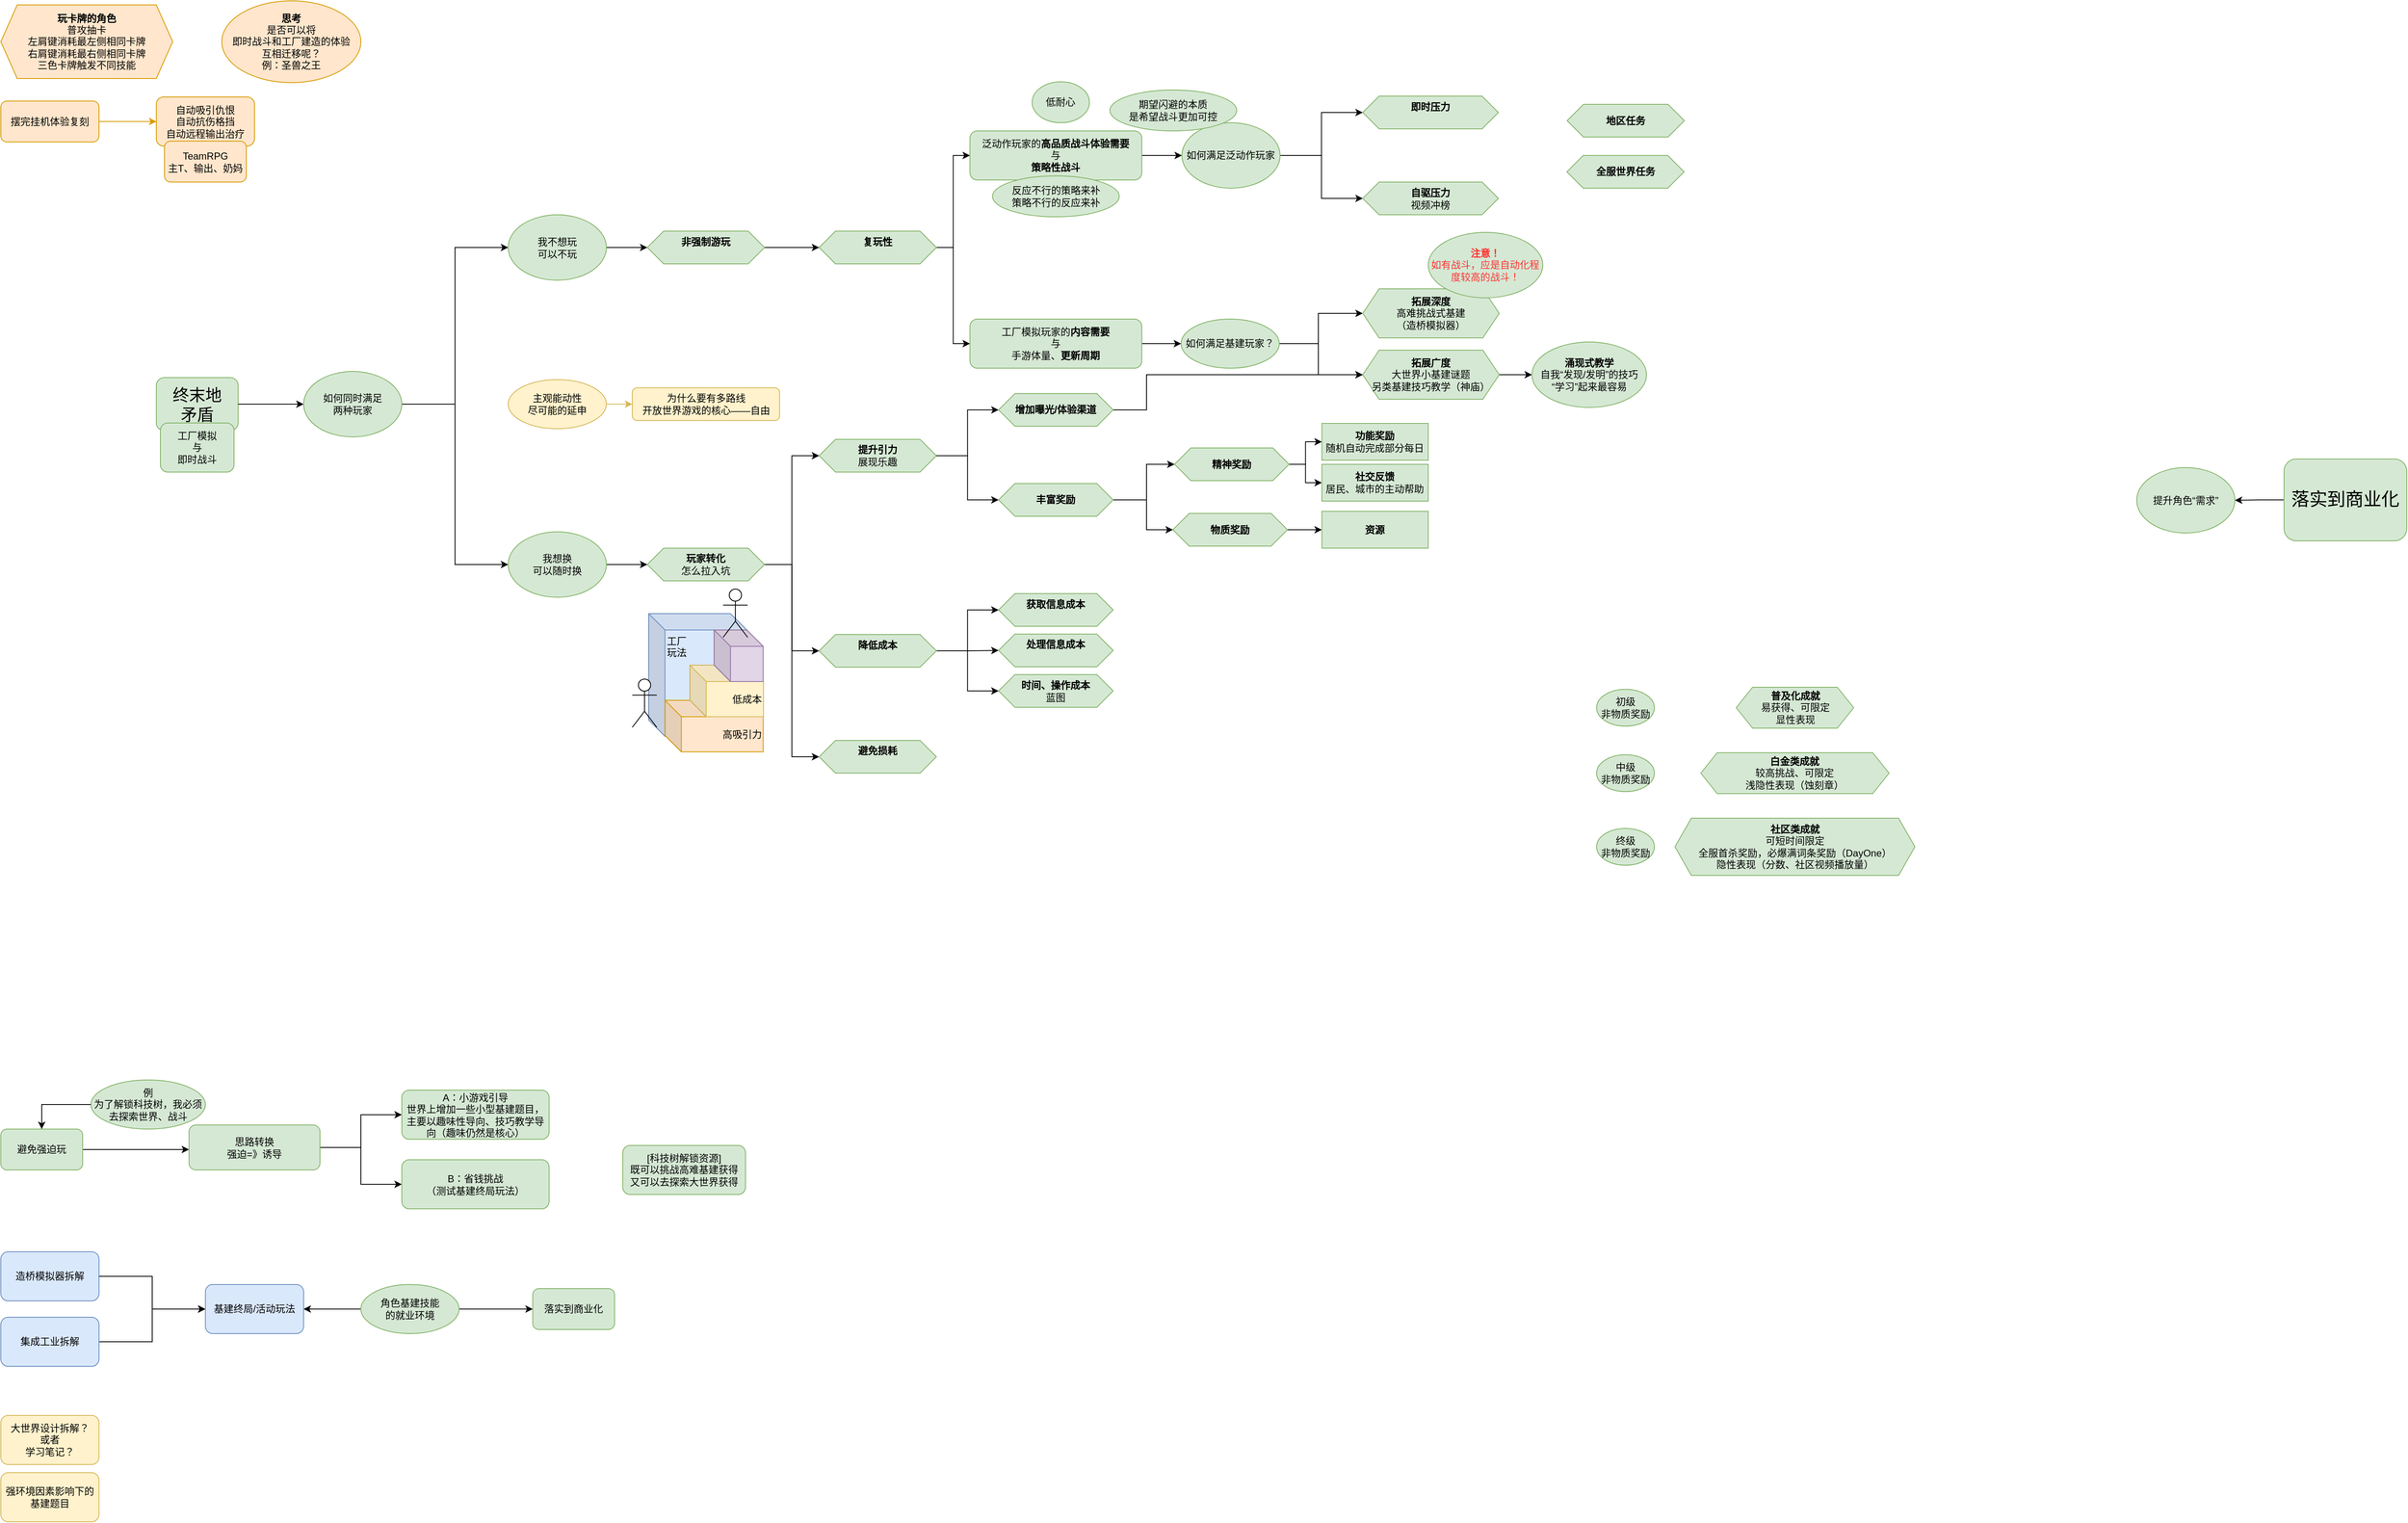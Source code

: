 <mxfile version="26.1.3">
  <diagram name="第 1 页" id="RhZ9GITMeFinJcavsqx3">
    <mxGraphModel dx="1319" dy="1969" grid="1" gridSize="10" guides="1" tooltips="1" connect="1" arrows="1" fold="1" page="1" pageScale="1" pageWidth="827" pageHeight="1169" math="0" shadow="0">
      <root>
        <mxCell id="0" />
        <mxCell id="1" parent="0" />
        <mxCell id="B1U6UZod1yELh5h2z6GY-1" value="造桥模拟器拆解" style="rounded=1;whiteSpace=wrap;html=1;fillColor=#dae8fc;strokeColor=#6c8ebf;" parent="1" vertex="1">
          <mxGeometry x="10" y="360" width="120" height="60" as="geometry" />
        </mxCell>
        <mxCell id="kGgEO_SU46H8N8yzpL3u-17" style="edgeStyle=orthogonalEdgeStyle;rounded=0;orthogonalLoop=1;jettySize=auto;html=1;entryX=0;entryY=0.5;entryDx=0;entryDy=0;" parent="1" source="B1U6UZod1yELh5h2z6GY-2" target="kGgEO_SU46H8N8yzpL3u-15" edge="1">
          <mxGeometry relative="1" as="geometry" />
        </mxCell>
        <mxCell id="B1U6UZod1yELh5h2z6GY-2" value="集成工业拆解" style="whiteSpace=wrap;html=1;rounded=1;fillColor=#dae8fc;strokeColor=#6c8ebf;" parent="1" vertex="1">
          <mxGeometry x="10" y="440" width="120" height="60" as="geometry" />
        </mxCell>
        <mxCell id="kGgEO_SU46H8N8yzpL3u-11" style="edgeStyle=orthogonalEdgeStyle;rounded=0;orthogonalLoop=1;jettySize=auto;html=1;" parent="1" source="kGgEO_SU46H8N8yzpL3u-1" edge="1">
          <mxGeometry relative="1" as="geometry">
            <mxPoint x="240" y="235" as="targetPoint" />
          </mxGeometry>
        </mxCell>
        <mxCell id="kGgEO_SU46H8N8yzpL3u-1" value="&lt;div&gt;避免强迫玩&lt;/div&gt;" style="rounded=1;whiteSpace=wrap;html=1;fillColor=#d5e8d4;strokeColor=#82b366;" parent="1" vertex="1">
          <mxGeometry x="10" y="210" width="100" height="50" as="geometry" />
        </mxCell>
        <mxCell id="kGgEO_SU46H8N8yzpL3u-2" value="大世界设计拆解？&lt;div&gt;或者&lt;/div&gt;&lt;div&gt;学习笔记？&lt;/div&gt;" style="rounded=1;whiteSpace=wrap;html=1;fillColor=#fff2cc;strokeColor=#d6b656;" parent="1" vertex="1">
          <mxGeometry x="10" y="560" width="120" height="60" as="geometry" />
        </mxCell>
        <mxCell id="kGgEO_SU46H8N8yzpL3u-3" value="为什么要有多路线&lt;div&gt;开放世界游戏的核心——自由&lt;/div&gt;" style="rounded=1;whiteSpace=wrap;html=1;fillColor=#fff2cc;strokeColor=#d6b656;" parent="1" vertex="1">
          <mxGeometry x="781.63" y="-696" width="180" height="40" as="geometry" />
        </mxCell>
        <mxCell id="kGgEO_SU46H8N8yzpL3u-4" value="&lt;div&gt;&lt;span style=&quot;background-color: transparent; color: light-dark(rgb(0, 0, 0), rgb(255, 255, 255));&quot;&gt;[科技树解锁资源]&lt;/span&gt;&lt;/div&gt;&lt;div&gt;既可以挑战高难基建获得&lt;/div&gt;&lt;div&gt;又可以去探索大世界获得&lt;/div&gt;" style="rounded=1;whiteSpace=wrap;html=1;fillColor=#d5e8d4;strokeColor=#82b366;" parent="1" vertex="1">
          <mxGeometry x="770" y="230" width="150" height="60" as="geometry" />
        </mxCell>
        <mxCell id="kGgEO_SU46H8N8yzpL3u-8" value="例&lt;div&gt;为了解锁科技树，我必须去探索世界、战斗&lt;/div&gt;" style="ellipse;whiteSpace=wrap;html=1;fillColor=#d5e8d4;strokeColor=#82b366;" parent="1" vertex="1">
          <mxGeometry x="120" y="150" width="140" height="60" as="geometry" />
        </mxCell>
        <mxCell id="kGgEO_SU46H8N8yzpL3u-18" style="edgeStyle=orthogonalEdgeStyle;rounded=0;orthogonalLoop=1;jettySize=auto;html=1;entryX=0;entryY=0.5;entryDx=0;entryDy=0;" parent="1" source="kGgEO_SU46H8N8yzpL3u-12" target="kGgEO_SU46H8N8yzpL3u-19" edge="1">
          <mxGeometry relative="1" as="geometry">
            <mxPoint x="520" y="190" as="targetPoint" />
          </mxGeometry>
        </mxCell>
        <mxCell id="kGgEO_SU46H8N8yzpL3u-21" style="edgeStyle=orthogonalEdgeStyle;rounded=0;orthogonalLoop=1;jettySize=auto;html=1;entryX=0;entryY=0.5;entryDx=0;entryDy=0;" parent="1" source="kGgEO_SU46H8N8yzpL3u-12" target="kGgEO_SU46H8N8yzpL3u-20" edge="1">
          <mxGeometry relative="1" as="geometry" />
        </mxCell>
        <mxCell id="kGgEO_SU46H8N8yzpL3u-12" value="思路转换&lt;div&gt;强迫=》诱导&lt;/div&gt;" style="rounded=1;whiteSpace=wrap;html=1;fillColor=#d5e8d4;strokeColor=#82b366;" parent="1" vertex="1">
          <mxGeometry x="240" y="205" width="160" height="55" as="geometry" />
        </mxCell>
        <mxCell id="kGgEO_SU46H8N8yzpL3u-14" style="edgeStyle=orthogonalEdgeStyle;rounded=0;orthogonalLoop=1;jettySize=auto;html=1;entryX=0.5;entryY=0;entryDx=0;entryDy=0;" parent="1" source="kGgEO_SU46H8N8yzpL3u-8" target="kGgEO_SU46H8N8yzpL3u-1" edge="1">
          <mxGeometry relative="1" as="geometry">
            <mxPoint x="50" y="180" as="targetPoint" />
          </mxGeometry>
        </mxCell>
        <mxCell id="kGgEO_SU46H8N8yzpL3u-15" value="基建终局/活动玩法" style="rounded=1;whiteSpace=wrap;html=1;fillColor=#dae8fc;strokeColor=#6c8ebf;" parent="1" vertex="1">
          <mxGeometry x="260" y="400" width="120" height="60" as="geometry" />
        </mxCell>
        <mxCell id="kGgEO_SU46H8N8yzpL3u-16" style="edgeStyle=orthogonalEdgeStyle;rounded=0;orthogonalLoop=1;jettySize=auto;html=1;entryX=0;entryY=0.5;entryDx=0;entryDy=0;" parent="1" source="B1U6UZod1yELh5h2z6GY-1" target="kGgEO_SU46H8N8yzpL3u-15" edge="1">
          <mxGeometry relative="1" as="geometry">
            <mxPoint x="180" y="490" as="targetPoint" />
          </mxGeometry>
        </mxCell>
        <mxCell id="kGgEO_SU46H8N8yzpL3u-19" value="A：小游戏引导&lt;br&gt;&lt;div&gt;世界上增加一些小型基建题目，主要以趣味性导向、技巧教学导向（趣味仍然是核心）&lt;/div&gt;" style="rounded=1;whiteSpace=wrap;html=1;fillColor=#d5e8d4;strokeColor=#82b366;" parent="1" vertex="1">
          <mxGeometry x="500" y="162.5" width="180" height="60" as="geometry" />
        </mxCell>
        <mxCell id="kGgEO_SU46H8N8yzpL3u-20" value="B：省钱挑战&lt;div&gt;（测试基建终局玩法）&lt;/div&gt;" style="rounded=1;whiteSpace=wrap;html=1;fillColor=#d5e8d4;strokeColor=#82b366;" parent="1" vertex="1">
          <mxGeometry x="500" y="247.5" width="180" height="60" as="geometry" />
        </mxCell>
        <mxCell id="kGgEO_SU46H8N8yzpL3u-23" style="edgeStyle=orthogonalEdgeStyle;rounded=0;orthogonalLoop=1;jettySize=auto;html=1;exitX=1;exitY=0.5;exitDx=0;exitDy=0;fillColor=#fff2cc;strokeColor=#d6b656;" parent="1" source="kGgEO_SU46H8N8yzpL3u-22" target="kGgEO_SU46H8N8yzpL3u-3" edge="1">
          <mxGeometry relative="1" as="geometry" />
        </mxCell>
        <mxCell id="kGgEO_SU46H8N8yzpL3u-22" value="主观能动性&lt;div&gt;尽可能的延申&lt;/div&gt;" style="ellipse;whiteSpace=wrap;html=1;fillColor=#fff2cc;strokeColor=#d6b656;" parent="1" vertex="1">
          <mxGeometry x="630" y="-706" width="120" height="60" as="geometry" />
        </mxCell>
        <mxCell id="388vTkkMdeMJTLY4A_z5-19" style="edgeStyle=orthogonalEdgeStyle;rounded=0;orthogonalLoop=1;jettySize=auto;html=1;entryX=0;entryY=0.5;entryDx=0;entryDy=0;" parent="1" source="kGgEO_SU46H8N8yzpL3u-25" target="388vTkkMdeMJTLY4A_z5-23" edge="1">
          <mxGeometry relative="1" as="geometry">
            <Array as="points">
              <mxPoint x="1620" y="-750" />
              <mxPoint x="1620" y="-787" />
            </Array>
          </mxGeometry>
        </mxCell>
        <mxCell id="388vTkkMdeMJTLY4A_z5-20" style="edgeStyle=orthogonalEdgeStyle;rounded=0;orthogonalLoop=1;jettySize=auto;html=1;entryX=0;entryY=0.5;entryDx=0;entryDy=0;" parent="1" source="kGgEO_SU46H8N8yzpL3u-25" target="388vTkkMdeMJTLY4A_z5-22" edge="1">
          <mxGeometry relative="1" as="geometry">
            <Array as="points">
              <mxPoint x="1620" y="-750" />
              <mxPoint x="1620" y="-712" />
            </Array>
          </mxGeometry>
        </mxCell>
        <mxCell id="kGgEO_SU46H8N8yzpL3u-25" value="如何满足基建玩家？" style="ellipse;whiteSpace=wrap;html=1;fillColor=#d5e8d4;strokeColor=#82b366;" parent="1" vertex="1">
          <mxGeometry x="1452.25" y="-780" width="120" height="60" as="geometry" />
        </mxCell>
        <mxCell id="AUtjhlDqdxDyBtAkLGqu-29" style="edgeStyle=orthogonalEdgeStyle;rounded=0;orthogonalLoop=1;jettySize=auto;html=1;entryX=0;entryY=0.5;entryDx=0;entryDy=0;" parent="1" source="kGgEO_SU46H8N8yzpL3u-26" target="AUtjhlDqdxDyBtAkLGqu-1" edge="1">
          <mxGeometry relative="1" as="geometry" />
        </mxCell>
        <mxCell id="AUtjhlDqdxDyBtAkLGqu-30" style="edgeStyle=orthogonalEdgeStyle;rounded=0;orthogonalLoop=1;jettySize=auto;html=1;entryX=0;entryY=0.5;entryDx=0;entryDy=0;" parent="1" source="kGgEO_SU46H8N8yzpL3u-26" target="AUtjhlDqdxDyBtAkLGqu-2" edge="1">
          <mxGeometry relative="1" as="geometry" />
        </mxCell>
        <mxCell id="kGgEO_SU46H8N8yzpL3u-26" value="如何满足泛动作玩家" style="ellipse;whiteSpace=wrap;html=1;fillColor=#d5e8d4;strokeColor=#82b366;" parent="1" vertex="1">
          <mxGeometry x="1453.25" y="-1020" width="120" height="80" as="geometry" />
        </mxCell>
        <mxCell id="kGgEO_SU46H8N8yzpL3u-27" value="&lt;b&gt;时间、操作成本&lt;/b&gt;&lt;div&gt;蓝图&lt;/div&gt;" style="shape=hexagon;perimeter=hexagonPerimeter2;whiteSpace=wrap;html=1;fixedSize=1;fillColor=#d5e8d4;strokeColor=#82b366;" parent="1" vertex="1">
          <mxGeometry x="1229.25" y="-345.5" width="140" height="40" as="geometry" />
        </mxCell>
        <mxCell id="kGgEO_SU46H8N8yzpL3u-29" value="&lt;div&gt;落实到商业化&lt;/div&gt;" style="rounded=1;whiteSpace=wrap;html=1;fillColor=#d5e8d4;strokeColor=#82b366;" parent="1" vertex="1">
          <mxGeometry x="660" y="405" width="100" height="50" as="geometry" />
        </mxCell>
        <mxCell id="kGgEO_SU46H8N8yzpL3u-31" style="edgeStyle=orthogonalEdgeStyle;rounded=0;orthogonalLoop=1;jettySize=auto;html=1;entryX=1;entryY=0.5;entryDx=0;entryDy=0;" parent="1" source="kGgEO_SU46H8N8yzpL3u-30" target="kGgEO_SU46H8N8yzpL3u-15" edge="1">
          <mxGeometry relative="1" as="geometry" />
        </mxCell>
        <mxCell id="kGgEO_SU46H8N8yzpL3u-32" style="edgeStyle=orthogonalEdgeStyle;rounded=0;orthogonalLoop=1;jettySize=auto;html=1;entryX=0;entryY=0.5;entryDx=0;entryDy=0;" parent="1" source="kGgEO_SU46H8N8yzpL3u-30" target="kGgEO_SU46H8N8yzpL3u-29" edge="1">
          <mxGeometry relative="1" as="geometry" />
        </mxCell>
        <mxCell id="kGgEO_SU46H8N8yzpL3u-30" value="角色基建技能&lt;div&gt;的就业环境&lt;/div&gt;" style="ellipse;whiteSpace=wrap;html=1;fillColor=#d5e8d4;strokeColor=#82b366;" parent="1" vertex="1">
          <mxGeometry x="450" y="400" width="120" height="60" as="geometry" />
        </mxCell>
        <mxCell id="pUG2tHhP4DYLu4sSkxo_-3" value="" style="edgeStyle=orthogonalEdgeStyle;rounded=0;orthogonalLoop=1;jettySize=auto;html=1;fillColor=#ffe6cc;strokeColor=#d79b00;" parent="1" source="pUG2tHhP4DYLu4sSkxo_-1" target="pUG2tHhP4DYLu4sSkxo_-2" edge="1">
          <mxGeometry relative="1" as="geometry" />
        </mxCell>
        <mxCell id="pUG2tHhP4DYLu4sSkxo_-1" value="摆完挂机体验复刻" style="rounded=1;whiteSpace=wrap;html=1;fillColor=#ffe6cc;strokeColor=#d79b00;" parent="1" vertex="1">
          <mxGeometry x="10" y="-1046.5" width="120" height="50" as="geometry" />
        </mxCell>
        <mxCell id="pUG2tHhP4DYLu4sSkxo_-2" value="自动吸引仇恨&lt;div&gt;自动抗伤格挡&lt;/div&gt;&lt;div&gt;自动远程输出治疗&lt;/div&gt;" style="whiteSpace=wrap;html=1;rounded=1;fillColor=#ffe6cc;strokeColor=#d79b00;" parent="1" vertex="1">
          <mxGeometry x="200" y="-1051.5" width="120" height="60" as="geometry" />
        </mxCell>
        <mxCell id="388vTkkMdeMJTLY4A_z5-1" value="强环境因素影响下的基建题目" style="rounded=1;whiteSpace=wrap;html=1;fillColor=#fff2cc;strokeColor=#d6b656;" parent="1" vertex="1">
          <mxGeometry x="10" y="630" width="120" height="60" as="geometry" />
        </mxCell>
        <mxCell id="388vTkkMdeMJTLY4A_z5-2" value="终末地&lt;div&gt;矛盾&lt;/div&gt;" style="rounded=1;whiteSpace=wrap;html=1;fillColor=#d5e8d4;strokeColor=#82b366;fontSize=20;" parent="1" vertex="1">
          <mxGeometry x="200" y="-708.5" width="100" height="65" as="geometry" />
        </mxCell>
        <mxCell id="388vTkkMdeMJTLY4A_z5-13" style="edgeStyle=orthogonalEdgeStyle;rounded=0;orthogonalLoop=1;jettySize=auto;html=1;" parent="1" source="388vTkkMdeMJTLY4A_z5-4" target="kGgEO_SU46H8N8yzpL3u-25" edge="1">
          <mxGeometry relative="1" as="geometry" />
        </mxCell>
        <mxCell id="388vTkkMdeMJTLY4A_z5-4" value="工厂模拟玩家的&lt;b&gt;内容需要&lt;/b&gt;&lt;div&gt;与&lt;/div&gt;&lt;div&gt;手游体量、&lt;b&gt;更新周期&lt;/b&gt;&lt;/div&gt;" style="whiteSpace=wrap;html=1;fillColor=#d5e8d4;strokeColor=#82b366;rounded=1;" parent="1" vertex="1">
          <mxGeometry x="1194.25" y="-780" width="210" height="60" as="geometry" />
        </mxCell>
        <mxCell id="388vTkkMdeMJTLY4A_z5-14" style="edgeStyle=orthogonalEdgeStyle;rounded=0;orthogonalLoop=1;jettySize=auto;html=1;entryX=0;entryY=0.5;entryDx=0;entryDy=0;" parent="1" source="388vTkkMdeMJTLY4A_z5-9" target="kGgEO_SU46H8N8yzpL3u-26" edge="1">
          <mxGeometry relative="1" as="geometry" />
        </mxCell>
        <mxCell id="388vTkkMdeMJTLY4A_z5-9" value="泛动作玩家的&lt;b&gt;高品质战斗体验需要&lt;/b&gt;&lt;div&gt;与&lt;/div&gt;&lt;div&gt;&lt;b&gt;策略性战斗&lt;/b&gt;&lt;/div&gt;" style="whiteSpace=wrap;html=1;fillColor=#d5e8d4;strokeColor=#82b366;rounded=1;" parent="1" vertex="1">
          <mxGeometry x="1194.25" y="-1010" width="210" height="60" as="geometry" />
        </mxCell>
        <mxCell id="388vTkkMdeMJTLY4A_z5-15" style="edgeStyle=orthogonalEdgeStyle;rounded=0;orthogonalLoop=1;jettySize=auto;html=1;entryX=0;entryY=0.5;entryDx=0;entryDy=0;exitX=1;exitY=0.5;exitDx=0;exitDy=0;" parent="1" source="388vTkkMdeMJTLY4A_z5-2" target="kGgEO_SU46H8N8yzpL3u-13" edge="1">
          <mxGeometry relative="1" as="geometry" />
        </mxCell>
        <mxCell id="388vTkkMdeMJTLY4A_z5-11" value="工厂模拟&lt;div&gt;与&lt;/div&gt;&lt;div&gt;即时战斗&lt;/div&gt;" style="whiteSpace=wrap;html=1;fillColor=#d5e8d4;strokeColor=#82b366;rounded=1;" parent="1" vertex="1">
          <mxGeometry x="205" y="-653" width="90" height="60" as="geometry" />
        </mxCell>
        <mxCell id="E2V_wxRTV4U5y0q80jQ0-16" style="edgeStyle=orthogonalEdgeStyle;rounded=0;orthogonalLoop=1;jettySize=auto;html=1;entryX=0;entryY=0.5;entryDx=0;entryDy=0;" parent="1" source="kGgEO_SU46H8N8yzpL3u-13" target="E2V_wxRTV4U5y0q80jQ0-14" edge="1">
          <mxGeometry relative="1" as="geometry" />
        </mxCell>
        <mxCell id="E2V_wxRTV4U5y0q80jQ0-17" style="edgeStyle=orthogonalEdgeStyle;rounded=0;orthogonalLoop=1;jettySize=auto;html=1;entryX=0;entryY=0.5;entryDx=0;entryDy=0;" parent="1" source="kGgEO_SU46H8N8yzpL3u-13" target="E2V_wxRTV4U5y0q80jQ0-15" edge="1">
          <mxGeometry relative="1" as="geometry" />
        </mxCell>
        <mxCell id="kGgEO_SU46H8N8yzpL3u-13" value="如何同时满足&lt;div&gt;两种玩家&lt;/div&gt;" style="ellipse;whiteSpace=wrap;html=1;fillColor=#d5e8d4;strokeColor=#82b366;" parent="1" vertex="1">
          <mxGeometry x="380" y="-716" width="120" height="80" as="geometry" />
        </mxCell>
        <mxCell id="E2V_wxRTV4U5y0q80jQ0-19" value="" style="edgeStyle=orthogonalEdgeStyle;rounded=0;orthogonalLoop=1;jettySize=auto;html=1;" parent="1" source="388vTkkMdeMJTLY4A_z5-22" target="E2V_wxRTV4U5y0q80jQ0-12" edge="1">
          <mxGeometry relative="1" as="geometry" />
        </mxCell>
        <mxCell id="388vTkkMdeMJTLY4A_z5-22" value="&lt;div&gt;&lt;b&gt;拓展广度&lt;/b&gt;&lt;/div&gt;大世界小基建谜题&lt;div&gt;另类基建技巧教学（神庙）&lt;/div&gt;" style="shape=hexagon;perimeter=hexagonPerimeter2;whiteSpace=wrap;html=1;fixedSize=1;fillColor=#d5e8d4;strokeColor=#82b366;" parent="1" vertex="1">
          <mxGeometry x="1674.25" y="-742" width="166.75" height="60" as="geometry" />
        </mxCell>
        <mxCell id="388vTkkMdeMJTLY4A_z5-23" value="&lt;div&gt;&lt;b style=&quot;background-color: transparent; color: light-dark(rgb(0, 0, 0), rgb(255, 255, 255));&quot;&gt;拓展&lt;/b&gt;&lt;b&gt;深度&lt;/b&gt;&lt;/div&gt;高难挑战式基建&lt;div&gt;（造桥模拟器）&lt;/div&gt;" style="shape=hexagon;perimeter=hexagonPerimeter2;whiteSpace=wrap;html=1;fixedSize=1;fillColor=#d5e8d4;strokeColor=#82b366;" parent="1" vertex="1">
          <mxGeometry x="1674.25" y="-817" width="166.75" height="60" as="geometry" />
        </mxCell>
        <mxCell id="388vTkkMdeMJTLY4A_z5-24" value="&lt;b&gt;获取信息成本&lt;/b&gt;&lt;div&gt;&lt;br&gt;&lt;/div&gt;" style="shape=hexagon;perimeter=hexagonPerimeter2;whiteSpace=wrap;html=1;fixedSize=1;fillColor=#d5e8d4;strokeColor=#82b366;fontColor=#000000;" parent="1" vertex="1">
          <mxGeometry x="1229.25" y="-444.5" width="140" height="40" as="geometry" />
        </mxCell>
        <mxCell id="388vTkkMdeMJTLY4A_z5-27" value="&lt;b&gt;社区类成就&lt;/b&gt;&lt;div&gt;可短时间限定&lt;br&gt;&lt;div&gt;全服首杀奖励，必爆满词条奖励（DayOne）&lt;/div&gt;&lt;/div&gt;&lt;div&gt;隐性表现（分数、社区视频播放量）&lt;/div&gt;" style="shape=hexagon;perimeter=hexagonPerimeter2;whiteSpace=wrap;html=1;fixedSize=1;fillColor=#d5e8d4;strokeColor=#82b366;" parent="1" vertex="1">
          <mxGeometry x="2055.75" y="-170" width="293.25" height="70" as="geometry" />
        </mxCell>
        <mxCell id="388vTkkMdeMJTLY4A_z5-30" value="&lt;div&gt;&lt;b&gt;思考&lt;/b&gt;&lt;/div&gt;是否可以将&lt;div&gt;即时战斗和工厂建造的体验&lt;/div&gt;&lt;div&gt;互相迁移呢？&lt;div&gt;例：圣兽之王&lt;/div&gt;&lt;/div&gt;" style="ellipse;whiteSpace=wrap;html=1;fillColor=#ffe6cc;strokeColor=#d79b00;" parent="1" vertex="1">
          <mxGeometry x="280" y="-1169" width="170" height="100" as="geometry" />
        </mxCell>
        <mxCell id="388vTkkMdeMJTLY4A_z5-31" value="低耐心" style="ellipse;whiteSpace=wrap;html=1;fillColor=#d5e8d4;strokeColor=#82b366;" parent="1" vertex="1">
          <mxGeometry x="1270.25" y="-1070" width="70" height="50" as="geometry" />
        </mxCell>
        <mxCell id="E2V_wxRTV4U5y0q80jQ0-20" style="edgeStyle=orthogonalEdgeStyle;rounded=0;orthogonalLoop=1;jettySize=auto;html=1;entryX=1;entryY=0.5;entryDx=0;entryDy=0;" parent="1" source="388vTkkMdeMJTLY4A_z5-32" target="E2V_wxRTV4U5y0q80jQ0-21" edge="1">
          <mxGeometry relative="1" as="geometry">
            <mxPoint x="2410" y="-784.5" as="targetPoint" />
          </mxGeometry>
        </mxCell>
        <mxCell id="388vTkkMdeMJTLY4A_z5-32" value="&lt;div&gt;落实到商业化&lt;/div&gt;" style="rounded=1;whiteSpace=wrap;html=1;fillColor=#d5e8d4;strokeColor=#82b366;fontSize=22;" parent="1" vertex="1">
          <mxGeometry x="2800" y="-609" width="150" height="100" as="geometry" />
        </mxCell>
        <mxCell id="388vTkkMdeMJTLY4A_z5-33" value="&lt;div&gt;TeamRPG&lt;/div&gt;&lt;div&gt;主T、输出、奶妈&lt;/div&gt;" style="rounded=1;whiteSpace=wrap;html=1;fillColor=#ffe6cc;strokeColor=#d79b00;" parent="1" vertex="1">
          <mxGeometry x="210" y="-997.5" width="100" height="50" as="geometry" />
        </mxCell>
        <mxCell id="AUtjhlDqdxDyBtAkLGqu-4" style="edgeStyle=orthogonalEdgeStyle;rounded=0;orthogonalLoop=1;jettySize=auto;html=1;entryX=0;entryY=0.5;entryDx=0;entryDy=0;" parent="1" source="388vTkkMdeMJTLY4A_z5-34" target="AUtjhlDqdxDyBtAkLGqu-3" edge="1">
          <mxGeometry relative="1" as="geometry" />
        </mxCell>
        <mxCell id="388vTkkMdeMJTLY4A_z5-34" value="&lt;b&gt;提升引力&lt;/b&gt;&lt;div&gt;展现乐趣&lt;/div&gt;" style="shape=hexagon;perimeter=hexagonPerimeter2;whiteSpace=wrap;html=1;fixedSize=1;fillColor=#d5e8d4;strokeColor=#82b366;" parent="1" vertex="1">
          <mxGeometry x="1010" y="-633" width="143.25" height="40" as="geometry" />
        </mxCell>
        <mxCell id="FDc-59-8ZBCOkhqRoac4-9" style="edgeStyle=orthogonalEdgeStyle;rounded=0;orthogonalLoop=1;jettySize=auto;html=1;entryX=0;entryY=0.5;entryDx=0;entryDy=0;" parent="1" source="E2V_wxRTV4U5y0q80jQ0-3" target="388vTkkMdeMJTLY4A_z5-24" edge="1">
          <mxGeometry relative="1" as="geometry" />
        </mxCell>
        <mxCell id="FDc-59-8ZBCOkhqRoac4-10" style="edgeStyle=orthogonalEdgeStyle;rounded=0;orthogonalLoop=1;jettySize=auto;html=1;entryX=0;entryY=0.5;entryDx=0;entryDy=0;" parent="1" source="E2V_wxRTV4U5y0q80jQ0-3" target="kGgEO_SU46H8N8yzpL3u-27" edge="1">
          <mxGeometry relative="1" as="geometry" />
        </mxCell>
        <mxCell id="FDc-59-8ZBCOkhqRoac4-11" style="edgeStyle=orthogonalEdgeStyle;rounded=0;orthogonalLoop=1;jettySize=auto;html=1;entryX=0;entryY=0.5;entryDx=0;entryDy=0;exitX=1;exitY=0.5;exitDx=0;exitDy=0;" parent="1" source="388vTkkMdeMJTLY4A_z5-34" target="FDc-59-8ZBCOkhqRoac4-17" edge="1">
          <mxGeometry relative="1" as="geometry" />
        </mxCell>
        <mxCell id="AUtjhlDqdxDyBtAkLGqu-27" style="edgeStyle=orthogonalEdgeStyle;rounded=0;orthogonalLoop=1;jettySize=auto;html=1;entryX=0;entryY=0.5;entryDx=0;entryDy=0;" parent="1" source="E2V_wxRTV4U5y0q80jQ0-3" target="AUtjhlDqdxDyBtAkLGqu-26" edge="1">
          <mxGeometry relative="1" as="geometry" />
        </mxCell>
        <mxCell id="E2V_wxRTV4U5y0q80jQ0-3" value="&lt;b&gt;降低成本&lt;/b&gt;&lt;br&gt;&lt;div&gt;&lt;b&gt;&lt;br&gt;&lt;/b&gt;&lt;/div&gt;" style="shape=hexagon;perimeter=hexagonPerimeter2;whiteSpace=wrap;html=1;fixedSize=1;fillColor=#d5e8d4;strokeColor=#82b366;" parent="1" vertex="1">
          <mxGeometry x="1010" y="-394.5" width="143.25" height="40" as="geometry" />
        </mxCell>
        <mxCell id="FDc-59-8ZBCOkhqRoac4-8" style="edgeStyle=orthogonalEdgeStyle;rounded=0;orthogonalLoop=1;jettySize=auto;html=1;entryX=0;entryY=0.5;entryDx=0;entryDy=0;" parent="1" source="E2V_wxRTV4U5y0q80jQ0-4" target="E2V_wxRTV4U5y0q80jQ0-3" edge="1">
          <mxGeometry relative="1" as="geometry" />
        </mxCell>
        <mxCell id="FDc-59-8ZBCOkhqRoac4-14" style="edgeStyle=orthogonalEdgeStyle;rounded=0;orthogonalLoop=1;jettySize=auto;html=1;entryX=0;entryY=0.5;entryDx=0;entryDy=0;" parent="1" source="E2V_wxRTV4U5y0q80jQ0-4" target="FDc-59-8ZBCOkhqRoac4-13" edge="1">
          <mxGeometry relative="1" as="geometry" />
        </mxCell>
        <mxCell id="FDc-59-8ZBCOkhqRoac4-15" style="edgeStyle=orthogonalEdgeStyle;rounded=0;orthogonalLoop=1;jettySize=auto;html=1;entryX=0;entryY=0.5;entryDx=0;entryDy=0;" parent="1" source="E2V_wxRTV4U5y0q80jQ0-4" target="388vTkkMdeMJTLY4A_z5-34" edge="1">
          <mxGeometry relative="1" as="geometry" />
        </mxCell>
        <mxCell id="E2V_wxRTV4U5y0q80jQ0-4" value="&lt;b&gt;玩家转化&lt;/b&gt;&lt;div&gt;怎么拉入坑&lt;/div&gt;" style="shape=hexagon;perimeter=hexagonPerimeter2;whiteSpace=wrap;html=1;fixedSize=1;fillColor=#d5e8d4;strokeColor=#82b366;" parent="1" vertex="1">
          <mxGeometry x="800" y="-500" width="143.25" height="40" as="geometry" />
        </mxCell>
        <mxCell id="E2V_wxRTV4U5y0q80jQ0-5" value="反应不行的策略来补&lt;div&gt;策略不行的反应来补&lt;/div&gt;" style="ellipse;whiteSpace=wrap;html=1;fillColor=#d5e8d4;strokeColor=#82b366;" parent="1" vertex="1">
          <mxGeometry x="1221.75" y="-955" width="155" height="50" as="geometry" />
        </mxCell>
        <mxCell id="E2V_wxRTV4U5y0q80jQ0-10" value="期望闪避的本质&lt;div&gt;是希望战斗更加可控&lt;/div&gt;" style="ellipse;whiteSpace=wrap;html=1;fillColor=#d5e8d4;strokeColor=#82b366;" parent="1" vertex="1">
          <mxGeometry x="1365.25" y="-1060" width="155" height="50" as="geometry" />
        </mxCell>
        <mxCell id="E2V_wxRTV4U5y0q80jQ0-12" value="&lt;div&gt;&lt;b&gt;涌现式教学&lt;/b&gt;&lt;/div&gt;自我“发现/发明”的技巧&lt;div&gt;“学习”起来最容易&lt;/div&gt;" style="ellipse;whiteSpace=wrap;html=1;fillColor=#d5e8d4;strokeColor=#82b366;" parent="1" vertex="1">
          <mxGeometry x="1881" y="-752" width="140" height="80" as="geometry" />
        </mxCell>
        <mxCell id="AUtjhlDqdxDyBtAkLGqu-33" style="edgeStyle=orthogonalEdgeStyle;rounded=0;orthogonalLoop=1;jettySize=auto;html=1;entryX=0;entryY=0.5;entryDx=0;entryDy=0;" parent="1" source="E2V_wxRTV4U5y0q80jQ0-13" target="388vTkkMdeMJTLY4A_z5-9" edge="1">
          <mxGeometry relative="1" as="geometry" />
        </mxCell>
        <mxCell id="AUtjhlDqdxDyBtAkLGqu-34" style="edgeStyle=orthogonalEdgeStyle;rounded=0;orthogonalLoop=1;jettySize=auto;html=1;entryX=0;entryY=0.5;entryDx=0;entryDy=0;" parent="1" source="E2V_wxRTV4U5y0q80jQ0-13" target="388vTkkMdeMJTLY4A_z5-4" edge="1">
          <mxGeometry relative="1" as="geometry" />
        </mxCell>
        <mxCell id="E2V_wxRTV4U5y0q80jQ0-13" value="&lt;b&gt;复玩性&lt;/b&gt;&lt;br&gt;&lt;div&gt;&lt;b&gt;&lt;br&gt;&lt;/b&gt;&lt;/div&gt;" style="shape=hexagon;perimeter=hexagonPerimeter2;whiteSpace=wrap;html=1;fixedSize=1;fillColor=#d5e8d4;strokeColor=#82b366;" parent="1" vertex="1">
          <mxGeometry x="1010" y="-887.5" width="143.25" height="40" as="geometry" />
        </mxCell>
        <mxCell id="FDc-59-8ZBCOkhqRoac4-4" style="edgeStyle=orthogonalEdgeStyle;rounded=0;orthogonalLoop=1;jettySize=auto;html=1;entryX=0;entryY=0.5;entryDx=0;entryDy=0;" parent="1" source="E2V_wxRTV4U5y0q80jQ0-14" target="FDc-59-8ZBCOkhqRoac4-2" edge="1">
          <mxGeometry relative="1" as="geometry" />
        </mxCell>
        <mxCell id="E2V_wxRTV4U5y0q80jQ0-14" value="我不想玩&lt;div&gt;可以不玩&lt;/div&gt;" style="ellipse;whiteSpace=wrap;html=1;fillColor=#d5e8d4;strokeColor=#82b366;" parent="1" vertex="1">
          <mxGeometry x="630" y="-907.5" width="120" height="80" as="geometry" />
        </mxCell>
        <mxCell id="FDc-59-8ZBCOkhqRoac4-7" style="edgeStyle=orthogonalEdgeStyle;rounded=0;orthogonalLoop=1;jettySize=auto;html=1;entryX=0;entryY=0.5;entryDx=0;entryDy=0;" parent="1" source="E2V_wxRTV4U5y0q80jQ0-15" target="E2V_wxRTV4U5y0q80jQ0-4" edge="1">
          <mxGeometry relative="1" as="geometry" />
        </mxCell>
        <mxCell id="E2V_wxRTV4U5y0q80jQ0-15" value="我想换&lt;div&gt;可以随时换&lt;/div&gt;" style="ellipse;whiteSpace=wrap;html=1;fillColor=#d5e8d4;strokeColor=#82b366;" parent="1" vertex="1">
          <mxGeometry x="630" y="-520" width="120" height="80" as="geometry" />
        </mxCell>
        <mxCell id="E2V_wxRTV4U5y0q80jQ0-21" value="提升角色“需求”" style="ellipse;whiteSpace=wrap;html=1;fillColor=#d5e8d4;strokeColor=#82b366;" parent="1" vertex="1">
          <mxGeometry x="2620" y="-598.5" width="120" height="80" as="geometry" />
        </mxCell>
        <mxCell id="FDc-59-8ZBCOkhqRoac4-1" value="&lt;div&gt;&lt;b&gt;注意！&lt;/b&gt;&lt;/div&gt;如有战斗，应是自动化程度较高的战斗！" style="ellipse;whiteSpace=wrap;html=1;fillColor=#d5e8d4;strokeColor=#82b366;fontColor=#FF3333;" parent="1" vertex="1">
          <mxGeometry x="1754.25" y="-886" width="140" height="80" as="geometry" />
        </mxCell>
        <mxCell id="FDc-59-8ZBCOkhqRoac4-5" style="edgeStyle=orthogonalEdgeStyle;rounded=0;orthogonalLoop=1;jettySize=auto;html=1;entryX=0;entryY=0.5;entryDx=0;entryDy=0;" parent="1" source="FDc-59-8ZBCOkhqRoac4-2" target="E2V_wxRTV4U5y0q80jQ0-13" edge="1">
          <mxGeometry relative="1" as="geometry" />
        </mxCell>
        <mxCell id="FDc-59-8ZBCOkhqRoac4-2" value="&lt;b&gt;非强制游玩&lt;/b&gt;&lt;div&gt;&lt;b&gt;&lt;br&gt;&lt;/b&gt;&lt;/div&gt;" style="shape=hexagon;perimeter=hexagonPerimeter2;whiteSpace=wrap;html=1;fixedSize=1;fillColor=#d5e8d4;strokeColor=#82b366;" parent="1" vertex="1">
          <mxGeometry x="800" y="-887.5" width="143.25" height="40" as="geometry" />
        </mxCell>
        <mxCell id="FDc-59-8ZBCOkhqRoac4-13" value="&lt;b&gt;避免损耗&lt;/b&gt;&lt;div&gt;&lt;br&gt;&lt;/div&gt;" style="shape=hexagon;perimeter=hexagonPerimeter2;whiteSpace=wrap;html=1;fixedSize=1;fillColor=#d5e8d4;strokeColor=#82b366;" parent="1" vertex="1">
          <mxGeometry x="1010" y="-265" width="143.25" height="40" as="geometry" />
        </mxCell>
        <mxCell id="FDc-59-8ZBCOkhqRoac4-16" value="&lt;b&gt;普及化成就&lt;/b&gt;&lt;br&gt;&lt;div&gt;易获得、可限定&lt;/div&gt;&lt;div&gt;显性表现&lt;/div&gt;" style="shape=hexagon;perimeter=hexagonPerimeter2;whiteSpace=wrap;html=1;fixedSize=1;fillColor=#d5e8d4;strokeColor=#82b366;" parent="1" vertex="1">
          <mxGeometry x="2130.62" y="-330" width="143.5" height="50" as="geometry" />
        </mxCell>
        <mxCell id="AUtjhlDqdxDyBtAkLGqu-23" style="edgeStyle=orthogonalEdgeStyle;rounded=0;orthogonalLoop=1;jettySize=auto;html=1;entryX=0;entryY=0.5;entryDx=0;entryDy=0;" parent="1" source="FDc-59-8ZBCOkhqRoac4-17" target="AUtjhlDqdxDyBtAkLGqu-15" edge="1">
          <mxGeometry relative="1" as="geometry">
            <Array as="points">
              <mxPoint x="1410" y="-559" />
              <mxPoint x="1410" y="-602" />
            </Array>
          </mxGeometry>
        </mxCell>
        <mxCell id="AUtjhlDqdxDyBtAkLGqu-24" style="edgeStyle=orthogonalEdgeStyle;rounded=0;orthogonalLoop=1;jettySize=auto;html=1;entryX=0;entryY=0.5;entryDx=0;entryDy=0;" parent="1" source="FDc-59-8ZBCOkhqRoac4-17" target="AUtjhlDqdxDyBtAkLGqu-16" edge="1">
          <mxGeometry relative="1" as="geometry">
            <Array as="points">
              <mxPoint x="1410" y="-559" />
              <mxPoint x="1410" y="-522" />
            </Array>
          </mxGeometry>
        </mxCell>
        <mxCell id="FDc-59-8ZBCOkhqRoac4-17" value="&lt;b&gt;丰富奖励&lt;/b&gt;" style="shape=hexagon;perimeter=hexagonPerimeter2;whiteSpace=wrap;html=1;fixedSize=1;fillColor=#d5e8d4;strokeColor=#82b366;" parent="1" vertex="1">
          <mxGeometry x="1229.25" y="-579" width="140" height="40" as="geometry" />
        </mxCell>
        <mxCell id="FDc-59-8ZBCOkhqRoac4-18" value="&lt;b&gt;白金类成就&lt;/b&gt;&lt;br&gt;&lt;div&gt;较高挑战、可限定&lt;/div&gt;&lt;div&gt;浅隐性表现（蚀刻章）&lt;/div&gt;" style="shape=hexagon;perimeter=hexagonPerimeter2;whiteSpace=wrap;html=1;fixedSize=1;fillColor=#d5e8d4;strokeColor=#82b366;" parent="1" vertex="1">
          <mxGeometry x="2087.37" y="-250" width="230" height="50" as="geometry" />
        </mxCell>
        <mxCell id="FDc-59-8ZBCOkhqRoac4-20" value="中级&lt;div&gt;非物质奖励&lt;/div&gt;" style="ellipse;whiteSpace=wrap;html=1;fillColor=#d5e8d4;strokeColor=#82b366;" parent="1" vertex="1">
          <mxGeometry x="1960" y="-247.5" width="70.63" height="45" as="geometry" />
        </mxCell>
        <mxCell id="FDc-59-8ZBCOkhqRoac4-21" value="初级&lt;div&gt;非物质奖励&lt;/div&gt;" style="ellipse;whiteSpace=wrap;html=1;fillColor=#d5e8d4;strokeColor=#82b366;" parent="1" vertex="1">
          <mxGeometry x="1960" y="-327.5" width="70.63" height="45" as="geometry" />
        </mxCell>
        <mxCell id="FDc-59-8ZBCOkhqRoac4-22" value="终级&lt;div&gt;非物质奖励&lt;/div&gt;" style="ellipse;whiteSpace=wrap;html=1;fillColor=#d5e8d4;strokeColor=#82b366;" parent="1" vertex="1">
          <mxGeometry x="1960" y="-157.5" width="70.63" height="45" as="geometry" />
        </mxCell>
        <mxCell id="AUtjhlDqdxDyBtAkLGqu-1" value="&lt;b&gt;即时压力&lt;/b&gt;&lt;br&gt;&lt;div&gt;&lt;b&gt;&lt;br&gt;&lt;/b&gt;&lt;/div&gt;" style="shape=hexagon;perimeter=hexagonPerimeter2;whiteSpace=wrap;html=1;fixedSize=1;fillColor=#d5e8d4;strokeColor=#82b366;" parent="1" vertex="1">
          <mxGeometry x="1674.25" y="-1052.5" width="165.75" height="40" as="geometry" />
        </mxCell>
        <mxCell id="AUtjhlDqdxDyBtAkLGqu-2" value="&lt;b&gt;自驱压力&lt;/b&gt;&lt;br&gt;&lt;div&gt;视频冲榜&lt;/div&gt;" style="shape=hexagon;perimeter=hexagonPerimeter2;whiteSpace=wrap;html=1;fixedSize=1;fillColor=#d5e8d4;strokeColor=#82b366;" parent="1" vertex="1">
          <mxGeometry x="1674.25" y="-947.5" width="165.75" height="40" as="geometry" />
        </mxCell>
        <mxCell id="AUtjhlDqdxDyBtAkLGqu-28" style="edgeStyle=orthogonalEdgeStyle;rounded=0;orthogonalLoop=1;jettySize=auto;html=1;entryX=0;entryY=0.5;entryDx=0;entryDy=0;" parent="1" source="AUtjhlDqdxDyBtAkLGqu-3" target="388vTkkMdeMJTLY4A_z5-22" edge="1">
          <mxGeometry relative="1" as="geometry">
            <Array as="points">
              <mxPoint x="1410" y="-669" />
              <mxPoint x="1410" y="-712" />
            </Array>
          </mxGeometry>
        </mxCell>
        <mxCell id="AUtjhlDqdxDyBtAkLGqu-3" value="&lt;b&gt;增加曝光/体验渠道&lt;/b&gt;" style="shape=hexagon;perimeter=hexagonPerimeter2;whiteSpace=wrap;html=1;fixedSize=1;fillColor=#d5e8d4;strokeColor=#82b366;" parent="1" vertex="1">
          <mxGeometry x="1229.25" y="-689" width="140" height="40" as="geometry" />
        </mxCell>
        <mxCell id="AUtjhlDqdxDyBtAkLGqu-6" value="&lt;div&gt;&lt;b&gt;功能奖励&lt;/b&gt;&lt;/div&gt;&lt;div&gt;随机自动完成部分每日&lt;/div&gt;" style="rounded=0;whiteSpace=wrap;html=1;fillColor=#d5e8d4;strokeColor=#82b366;" parent="1" vertex="1">
          <mxGeometry x="1624.25" y="-652.5" width="130" height="45" as="geometry" />
        </mxCell>
        <mxCell id="AUtjhlDqdxDyBtAkLGqu-19" style="edgeStyle=orthogonalEdgeStyle;rounded=0;orthogonalLoop=1;jettySize=auto;html=1;entryX=0;entryY=0.5;entryDx=0;entryDy=0;" parent="1" source="AUtjhlDqdxDyBtAkLGqu-15" target="AUtjhlDqdxDyBtAkLGqu-6" edge="1">
          <mxGeometry relative="1" as="geometry" />
        </mxCell>
        <mxCell id="AUtjhlDqdxDyBtAkLGqu-20" style="edgeStyle=orthogonalEdgeStyle;rounded=0;orthogonalLoop=1;jettySize=auto;html=1;entryX=0;entryY=0.5;entryDx=0;entryDy=0;" parent="1" source="AUtjhlDqdxDyBtAkLGqu-15" target="AUtjhlDqdxDyBtAkLGqu-17" edge="1">
          <mxGeometry relative="1" as="geometry" />
        </mxCell>
        <mxCell id="AUtjhlDqdxDyBtAkLGqu-15" value="&lt;b&gt;精神奖励&lt;/b&gt;" style="shape=hexagon;perimeter=hexagonPerimeter2;whiteSpace=wrap;html=1;fixedSize=1;fillColor=#d5e8d4;strokeColor=#82b366;" parent="1" vertex="1">
          <mxGeometry x="1444.25" y="-622.5" width="140" height="40" as="geometry" />
        </mxCell>
        <mxCell id="AUtjhlDqdxDyBtAkLGqu-21" style="edgeStyle=orthogonalEdgeStyle;rounded=0;orthogonalLoop=1;jettySize=auto;html=1;entryX=0;entryY=0.5;entryDx=0;entryDy=0;" parent="1" source="AUtjhlDqdxDyBtAkLGqu-16" target="AUtjhlDqdxDyBtAkLGqu-18" edge="1">
          <mxGeometry relative="1" as="geometry" />
        </mxCell>
        <mxCell id="AUtjhlDqdxDyBtAkLGqu-16" value="&lt;b&gt;物质奖励&lt;/b&gt;" style="shape=hexagon;perimeter=hexagonPerimeter2;whiteSpace=wrap;html=1;fixedSize=1;fillColor=#d5e8d4;strokeColor=#82b366;" parent="1" vertex="1">
          <mxGeometry x="1442.25" y="-542.5" width="140" height="40" as="geometry" />
        </mxCell>
        <mxCell id="AUtjhlDqdxDyBtAkLGqu-17" value="&lt;div&gt;&lt;b&gt;社交反馈&lt;/b&gt;&lt;/div&gt;&lt;div&gt;居民、城市的主动帮助&lt;/div&gt;" style="rounded=0;whiteSpace=wrap;html=1;fillColor=#d5e8d4;strokeColor=#82b366;" parent="1" vertex="1">
          <mxGeometry x="1624.25" y="-602.5" width="130" height="45" as="geometry" />
        </mxCell>
        <mxCell id="AUtjhlDqdxDyBtAkLGqu-18" value="&lt;b&gt;资源&lt;/b&gt;" style="rounded=0;whiteSpace=wrap;html=1;fillColor=#d5e8d4;strokeColor=#82b366;" parent="1" vertex="1">
          <mxGeometry x="1624.25" y="-545" width="130" height="45" as="geometry" />
        </mxCell>
        <mxCell id="AUtjhlDqdxDyBtAkLGqu-26" value="&lt;b&gt;处理信息成本&lt;/b&gt;&lt;div&gt;&lt;br&gt;&lt;/div&gt;" style="shape=hexagon;perimeter=hexagonPerimeter2;whiteSpace=wrap;html=1;fixedSize=1;fillColor=#d5e8d4;strokeColor=#82b366;fontColor=#000000;" parent="1" vertex="1">
          <mxGeometry x="1229.25" y="-395" width="140" height="40" as="geometry" />
        </mxCell>
        <mxCell id="AUtjhlDqdxDyBtAkLGqu-31" value="" style="group" parent="1" vertex="1" connectable="0">
          <mxGeometry x="781.62" y="-450" width="160.38" height="199" as="geometry" />
        </mxCell>
        <mxCell id="AUtjhlDqdxDyBtAkLGqu-8" value="工厂&lt;div&gt;玩法&lt;/div&gt;" style="shape=cube;whiteSpace=wrap;html=1;boundedLbl=1;backgroundOutline=1;darkOpacity=0.05;darkOpacity2=0.1;verticalAlign=top;align=left;fillColor=#dae8fc;strokeColor=#6c8ebf;" parent="AUtjhlDqdxDyBtAkLGqu-31" vertex="1">
          <mxGeometry x="20" y="30" width="120" height="150" as="geometry" />
        </mxCell>
        <mxCell id="AUtjhlDqdxDyBtAkLGqu-9" value="高吸引力" style="shape=cube;whiteSpace=wrap;html=1;boundedLbl=1;backgroundOutline=1;darkOpacity=0.05;darkOpacity2=0.1;align=right;fillColor=#ffe6cc;strokeColor=#d79b00;" parent="AUtjhlDqdxDyBtAkLGqu-31" vertex="1">
          <mxGeometry x="40" y="136" width="120" height="63" as="geometry" />
        </mxCell>
        <mxCell id="AUtjhlDqdxDyBtAkLGqu-10" value="" style="shape=umlActor;verticalLabelPosition=bottom;verticalAlign=top;html=1;outlineConnect=0;" parent="AUtjhlDqdxDyBtAkLGqu-31" vertex="1">
          <mxGeometry y="110" width="30" height="59" as="geometry" />
        </mxCell>
        <mxCell id="AUtjhlDqdxDyBtAkLGqu-12" value="低成本" style="shape=cube;whiteSpace=wrap;html=1;boundedLbl=1;backgroundOutline=1;darkOpacity=0.05;darkOpacity2=0.1;align=right;fillColor=#fff2cc;strokeColor=#d6b656;" parent="AUtjhlDqdxDyBtAkLGqu-31" vertex="1">
          <mxGeometry x="70.38" y="93" width="90" height="63" as="geometry" />
        </mxCell>
        <mxCell id="AUtjhlDqdxDyBtAkLGqu-13" value="" style="shape=cube;whiteSpace=wrap;html=1;boundedLbl=1;backgroundOutline=1;darkOpacity=0.05;darkOpacity2=0.1;align=right;fillColor=#e1d5e7;strokeColor=#9673a6;" parent="AUtjhlDqdxDyBtAkLGqu-31" vertex="1">
          <mxGeometry x="100" y="50" width="60" height="63" as="geometry" />
        </mxCell>
        <mxCell id="AUtjhlDqdxDyBtAkLGqu-11" value="" style="shape=umlActor;verticalLabelPosition=bottom;verticalAlign=top;html=1;outlineConnect=0;" parent="AUtjhlDqdxDyBtAkLGqu-31" vertex="1">
          <mxGeometry x="111" width="30" height="59" as="geometry" />
        </mxCell>
        <mxCell id="AUtjhlDqdxDyBtAkLGqu-36" value="&lt;div&gt;&lt;b&gt;地区任务&lt;/b&gt;&lt;/div&gt;" style="shape=hexagon;perimeter=hexagonPerimeter2;whiteSpace=wrap;html=1;fixedSize=1;fillColor=#d5e8d4;strokeColor=#82b366;" parent="1" vertex="1">
          <mxGeometry x="1924" y="-1042.5" width="143.25" height="40" as="geometry" />
        </mxCell>
        <mxCell id="AUtjhlDqdxDyBtAkLGqu-37" value="&lt;div&gt;&lt;b&gt;全服世界任务&lt;/b&gt;&lt;/div&gt;" style="shape=hexagon;perimeter=hexagonPerimeter2;whiteSpace=wrap;html=1;fixedSize=1;fillColor=#d5e8d4;strokeColor=#82b366;" parent="1" vertex="1">
          <mxGeometry x="1923.69" y="-980" width="143.25" height="40" as="geometry" />
        </mxCell>
        <mxCell id="AUtjhlDqdxDyBtAkLGqu-38" value="&lt;b&gt;玩卡牌的角色&lt;/b&gt;&lt;br&gt;&lt;div&gt;普攻抽卡&lt;/div&gt;&lt;div&gt;左肩键消耗最左侧相同卡牌&lt;/div&gt;&lt;div&gt;右肩键消耗最右侧相同卡牌&lt;/div&gt;&lt;div&gt;三色卡牌触发不同技能&lt;/div&gt;" style="shape=hexagon;perimeter=hexagonPerimeter2;whiteSpace=wrap;html=1;fixedSize=1;fillColor=#ffe6cc;strokeColor=#d79b00;" parent="1" vertex="1">
          <mxGeometry x="10" y="-1164" width="210" height="90" as="geometry" />
        </mxCell>
      </root>
    </mxGraphModel>
  </diagram>
</mxfile>
